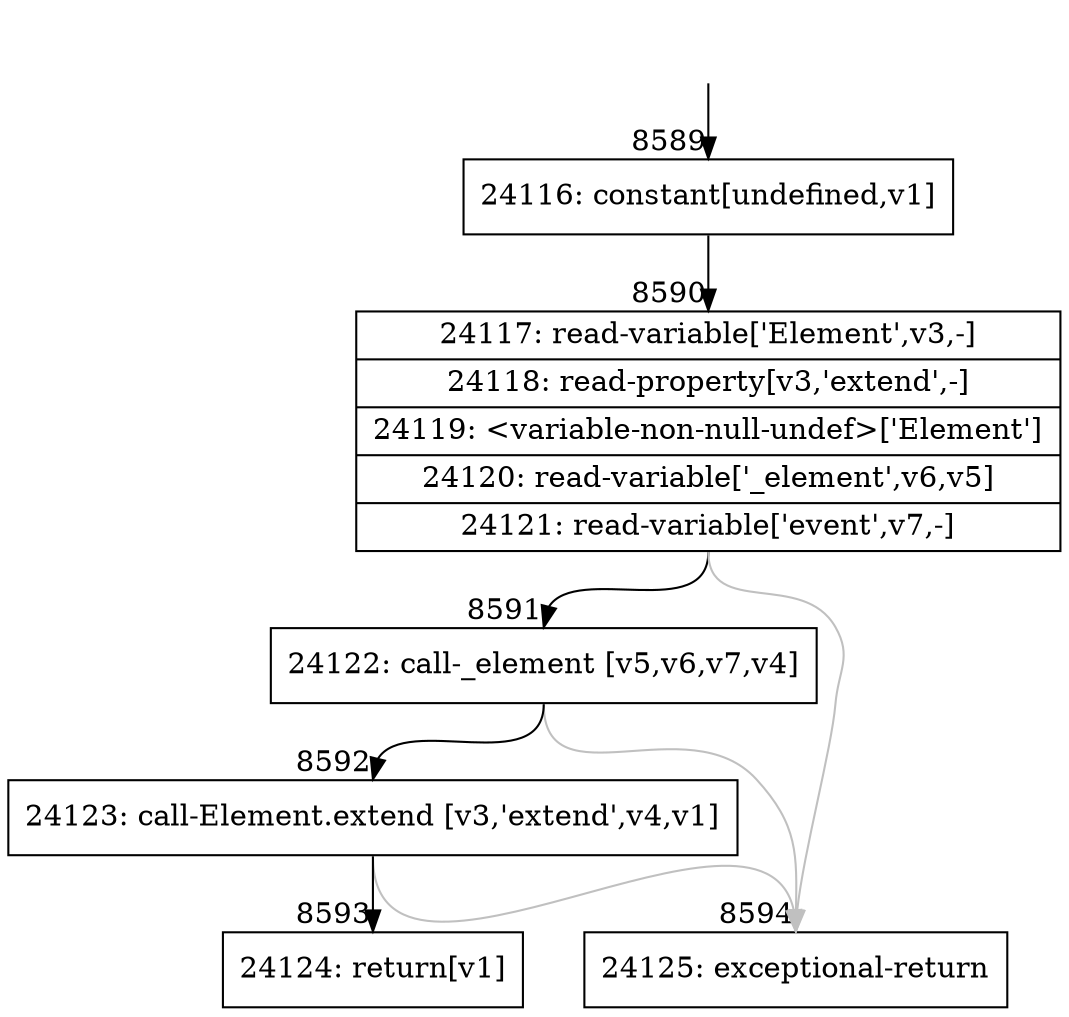 digraph {
rankdir="TD"
BB_entry648[shape=none,label=""];
BB_entry648 -> BB8589 [tailport=s, headport=n, headlabel="    8589"]
BB8589 [shape=record label="{24116: constant[undefined,v1]}" ] 
BB8589 -> BB8590 [tailport=s, headport=n, headlabel="      8590"]
BB8590 [shape=record label="{24117: read-variable['Element',v3,-]|24118: read-property[v3,'extend',-]|24119: \<variable-non-null-undef\>['Element']|24120: read-variable['_element',v6,v5]|24121: read-variable['event',v7,-]}" ] 
BB8590 -> BB8591 [tailport=s, headport=n, headlabel="      8591"]
BB8590 -> BB8594 [tailport=s, headport=n, color=gray, headlabel="      8594"]
BB8591 [shape=record label="{24122: call-_element [v5,v6,v7,v4]}" ] 
BB8591 -> BB8592 [tailport=s, headport=n, headlabel="      8592"]
BB8591 -> BB8594 [tailport=s, headport=n, color=gray]
BB8592 [shape=record label="{24123: call-Element.extend [v3,'extend',v4,v1]}" ] 
BB8592 -> BB8593 [tailport=s, headport=n, headlabel="      8593"]
BB8592 -> BB8594 [tailport=s, headport=n, color=gray]
BB8593 [shape=record label="{24124: return[v1]}" ] 
BB8594 [shape=record label="{24125: exceptional-return}" ] 
//#$~ 6702
}
